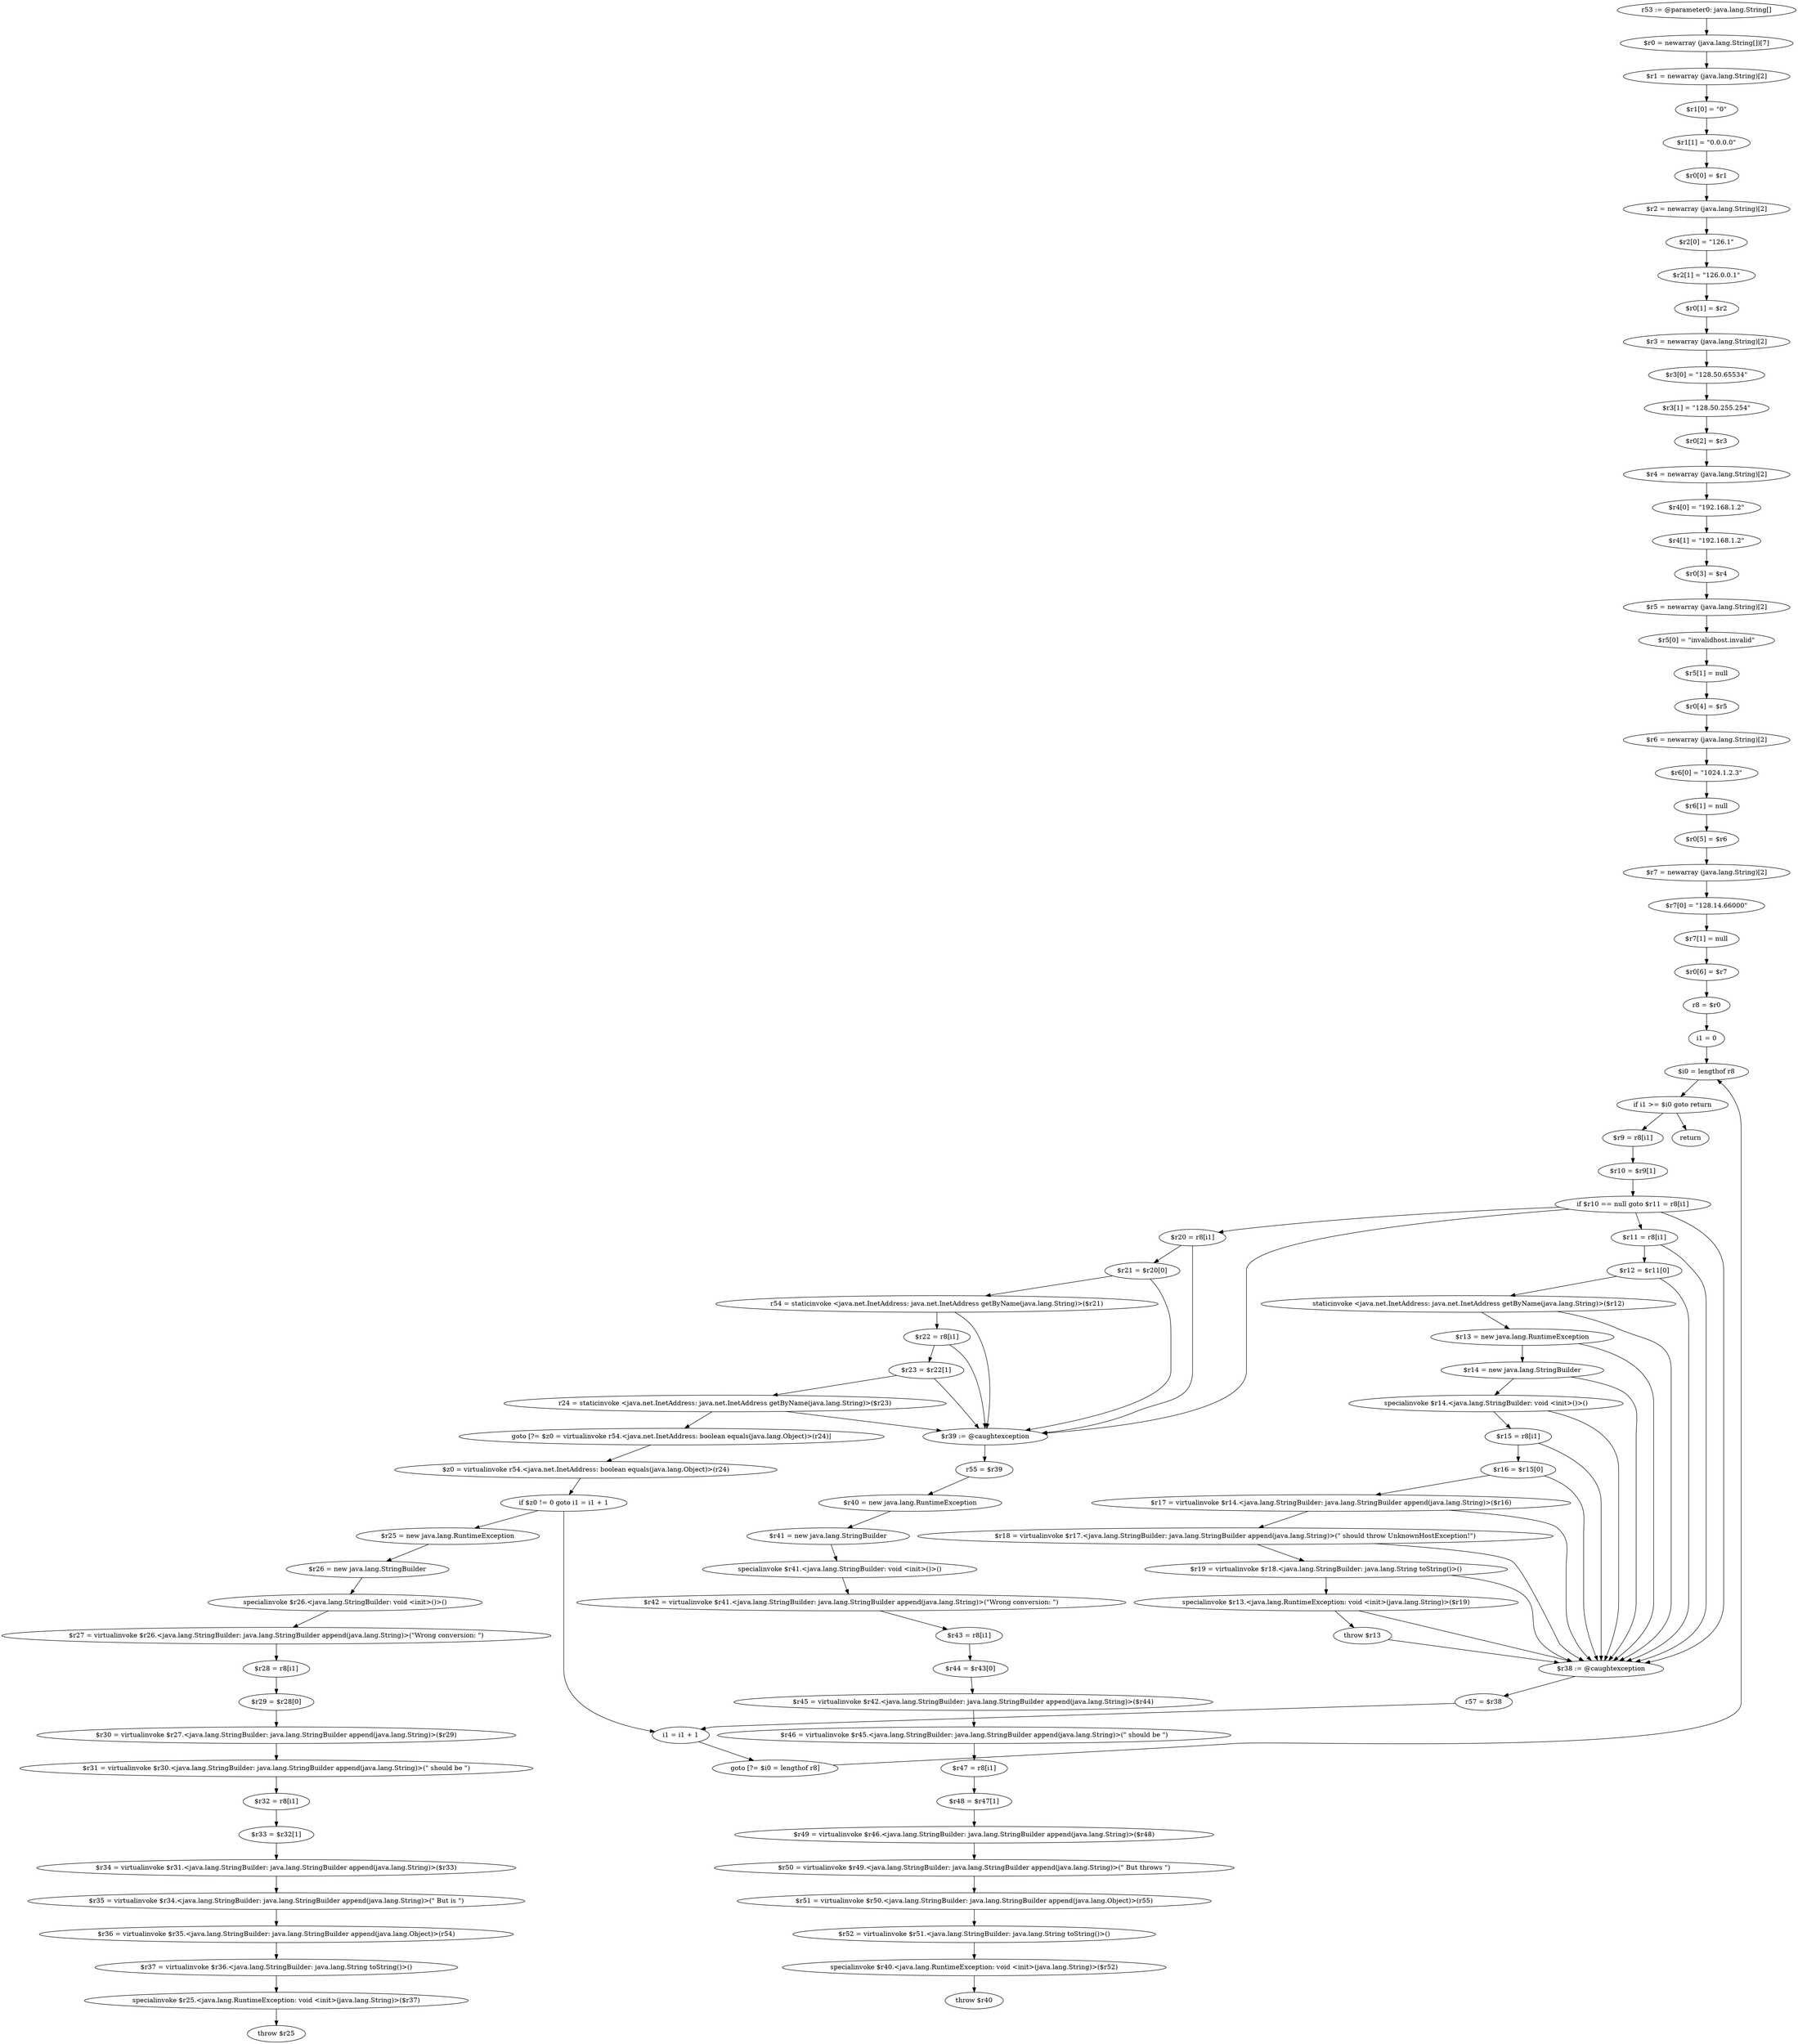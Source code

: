 digraph "unitGraph" {
    "r53 := @parameter0: java.lang.String[]"
    "$r0 = newarray (java.lang.String[])[7]"
    "$r1 = newarray (java.lang.String)[2]"
    "$r1[0] = \"0\""
    "$r1[1] = \"0.0.0.0\""
    "$r0[0] = $r1"
    "$r2 = newarray (java.lang.String)[2]"
    "$r2[0] = \"126.1\""
    "$r2[1] = \"126.0.0.1\""
    "$r0[1] = $r2"
    "$r3 = newarray (java.lang.String)[2]"
    "$r3[0] = \"128.50.65534\""
    "$r3[1] = \"128.50.255.254\""
    "$r0[2] = $r3"
    "$r4 = newarray (java.lang.String)[2]"
    "$r4[0] = \"192.168.1.2\""
    "$r4[1] = \"192.168.1.2\""
    "$r0[3] = $r4"
    "$r5 = newarray (java.lang.String)[2]"
    "$r5[0] = \"invalidhost.invalid\""
    "$r5[1] = null"
    "$r0[4] = $r5"
    "$r6 = newarray (java.lang.String)[2]"
    "$r6[0] = \"1024.1.2.3\""
    "$r6[1] = null"
    "$r0[5] = $r6"
    "$r7 = newarray (java.lang.String)[2]"
    "$r7[0] = \"128.14.66000\""
    "$r7[1] = null"
    "$r0[6] = $r7"
    "r8 = $r0"
    "i1 = 0"
    "$i0 = lengthof r8"
    "if i1 >= $i0 goto return"
    "$r9 = r8[i1]"
    "$r10 = $r9[1]"
    "if $r10 == null goto $r11 = r8[i1]"
    "$r20 = r8[i1]"
    "$r21 = $r20[0]"
    "r54 = staticinvoke <java.net.InetAddress: java.net.InetAddress getByName(java.lang.String)>($r21)"
    "$r22 = r8[i1]"
    "$r23 = $r22[1]"
    "r24 = staticinvoke <java.net.InetAddress: java.net.InetAddress getByName(java.lang.String)>($r23)"
    "goto [?= $z0 = virtualinvoke r54.<java.net.InetAddress: boolean equals(java.lang.Object)>(r24)]"
    "$r39 := @caughtexception"
    "r55 = $r39"
    "$r40 = new java.lang.RuntimeException"
    "$r41 = new java.lang.StringBuilder"
    "specialinvoke $r41.<java.lang.StringBuilder: void <init>()>()"
    "$r42 = virtualinvoke $r41.<java.lang.StringBuilder: java.lang.StringBuilder append(java.lang.String)>(\"Wrong conversion: \")"
    "$r43 = r8[i1]"
    "$r44 = $r43[0]"
    "$r45 = virtualinvoke $r42.<java.lang.StringBuilder: java.lang.StringBuilder append(java.lang.String)>($r44)"
    "$r46 = virtualinvoke $r45.<java.lang.StringBuilder: java.lang.StringBuilder append(java.lang.String)>(\" should be \")"
    "$r47 = r8[i1]"
    "$r48 = $r47[1]"
    "$r49 = virtualinvoke $r46.<java.lang.StringBuilder: java.lang.StringBuilder append(java.lang.String)>($r48)"
    "$r50 = virtualinvoke $r49.<java.lang.StringBuilder: java.lang.StringBuilder append(java.lang.String)>(\" But throws \")"
    "$r51 = virtualinvoke $r50.<java.lang.StringBuilder: java.lang.StringBuilder append(java.lang.Object)>(r55)"
    "$r52 = virtualinvoke $r51.<java.lang.StringBuilder: java.lang.String toString()>()"
    "specialinvoke $r40.<java.lang.RuntimeException: void <init>(java.lang.String)>($r52)"
    "throw $r40"
    "$z0 = virtualinvoke r54.<java.net.InetAddress: boolean equals(java.lang.Object)>(r24)"
    "if $z0 != 0 goto i1 = i1 + 1"
    "$r25 = new java.lang.RuntimeException"
    "$r26 = new java.lang.StringBuilder"
    "specialinvoke $r26.<java.lang.StringBuilder: void <init>()>()"
    "$r27 = virtualinvoke $r26.<java.lang.StringBuilder: java.lang.StringBuilder append(java.lang.String)>(\"Wrong conversion: \")"
    "$r28 = r8[i1]"
    "$r29 = $r28[0]"
    "$r30 = virtualinvoke $r27.<java.lang.StringBuilder: java.lang.StringBuilder append(java.lang.String)>($r29)"
    "$r31 = virtualinvoke $r30.<java.lang.StringBuilder: java.lang.StringBuilder append(java.lang.String)>(\" should be \")"
    "$r32 = r8[i1]"
    "$r33 = $r32[1]"
    "$r34 = virtualinvoke $r31.<java.lang.StringBuilder: java.lang.StringBuilder append(java.lang.String)>($r33)"
    "$r35 = virtualinvoke $r34.<java.lang.StringBuilder: java.lang.StringBuilder append(java.lang.String)>(\" But is \")"
    "$r36 = virtualinvoke $r35.<java.lang.StringBuilder: java.lang.StringBuilder append(java.lang.Object)>(r54)"
    "$r37 = virtualinvoke $r36.<java.lang.StringBuilder: java.lang.String toString()>()"
    "specialinvoke $r25.<java.lang.RuntimeException: void <init>(java.lang.String)>($r37)"
    "throw $r25"
    "$r11 = r8[i1]"
    "$r12 = $r11[0]"
    "staticinvoke <java.net.InetAddress: java.net.InetAddress getByName(java.lang.String)>($r12)"
    "$r13 = new java.lang.RuntimeException"
    "$r14 = new java.lang.StringBuilder"
    "specialinvoke $r14.<java.lang.StringBuilder: void <init>()>()"
    "$r15 = r8[i1]"
    "$r16 = $r15[0]"
    "$r17 = virtualinvoke $r14.<java.lang.StringBuilder: java.lang.StringBuilder append(java.lang.String)>($r16)"
    "$r18 = virtualinvoke $r17.<java.lang.StringBuilder: java.lang.StringBuilder append(java.lang.String)>(\" should throw UnknownHostException!\")"
    "$r19 = virtualinvoke $r18.<java.lang.StringBuilder: java.lang.String toString()>()"
    "specialinvoke $r13.<java.lang.RuntimeException: void <init>(java.lang.String)>($r19)"
    "throw $r13"
    "$r38 := @caughtexception"
    "r57 = $r38"
    "i1 = i1 + 1"
    "goto [?= $i0 = lengthof r8]"
    "return"
    "r53 := @parameter0: java.lang.String[]"->"$r0 = newarray (java.lang.String[])[7]";
    "$r0 = newarray (java.lang.String[])[7]"->"$r1 = newarray (java.lang.String)[2]";
    "$r1 = newarray (java.lang.String)[2]"->"$r1[0] = \"0\"";
    "$r1[0] = \"0\""->"$r1[1] = \"0.0.0.0\"";
    "$r1[1] = \"0.0.0.0\""->"$r0[0] = $r1";
    "$r0[0] = $r1"->"$r2 = newarray (java.lang.String)[2]";
    "$r2 = newarray (java.lang.String)[2]"->"$r2[0] = \"126.1\"";
    "$r2[0] = \"126.1\""->"$r2[1] = \"126.0.0.1\"";
    "$r2[1] = \"126.0.0.1\""->"$r0[1] = $r2";
    "$r0[1] = $r2"->"$r3 = newarray (java.lang.String)[2]";
    "$r3 = newarray (java.lang.String)[2]"->"$r3[0] = \"128.50.65534\"";
    "$r3[0] = \"128.50.65534\""->"$r3[1] = \"128.50.255.254\"";
    "$r3[1] = \"128.50.255.254\""->"$r0[2] = $r3";
    "$r0[2] = $r3"->"$r4 = newarray (java.lang.String)[2]";
    "$r4 = newarray (java.lang.String)[2]"->"$r4[0] = \"192.168.1.2\"";
    "$r4[0] = \"192.168.1.2\""->"$r4[1] = \"192.168.1.2\"";
    "$r4[1] = \"192.168.1.2\""->"$r0[3] = $r4";
    "$r0[3] = $r4"->"$r5 = newarray (java.lang.String)[2]";
    "$r5 = newarray (java.lang.String)[2]"->"$r5[0] = \"invalidhost.invalid\"";
    "$r5[0] = \"invalidhost.invalid\""->"$r5[1] = null";
    "$r5[1] = null"->"$r0[4] = $r5";
    "$r0[4] = $r5"->"$r6 = newarray (java.lang.String)[2]";
    "$r6 = newarray (java.lang.String)[2]"->"$r6[0] = \"1024.1.2.3\"";
    "$r6[0] = \"1024.1.2.3\""->"$r6[1] = null";
    "$r6[1] = null"->"$r0[5] = $r6";
    "$r0[5] = $r6"->"$r7 = newarray (java.lang.String)[2]";
    "$r7 = newarray (java.lang.String)[2]"->"$r7[0] = \"128.14.66000\"";
    "$r7[0] = \"128.14.66000\""->"$r7[1] = null";
    "$r7[1] = null"->"$r0[6] = $r7";
    "$r0[6] = $r7"->"r8 = $r0";
    "r8 = $r0"->"i1 = 0";
    "i1 = 0"->"$i0 = lengthof r8";
    "$i0 = lengthof r8"->"if i1 >= $i0 goto return";
    "if i1 >= $i0 goto return"->"$r9 = r8[i1]";
    "if i1 >= $i0 goto return"->"return";
    "$r9 = r8[i1]"->"$r10 = $r9[1]";
    "$r10 = $r9[1]"->"if $r10 == null goto $r11 = r8[i1]";
    "if $r10 == null goto $r11 = r8[i1]"->"$r20 = r8[i1]";
    "if $r10 == null goto $r11 = r8[i1]"->"$r11 = r8[i1]";
    "if $r10 == null goto $r11 = r8[i1]"->"$r39 := @caughtexception";
    "if $r10 == null goto $r11 = r8[i1]"->"$r38 := @caughtexception";
    "$r20 = r8[i1]"->"$r21 = $r20[0]";
    "$r20 = r8[i1]"->"$r39 := @caughtexception";
    "$r21 = $r20[0]"->"r54 = staticinvoke <java.net.InetAddress: java.net.InetAddress getByName(java.lang.String)>($r21)";
    "$r21 = $r20[0]"->"$r39 := @caughtexception";
    "r54 = staticinvoke <java.net.InetAddress: java.net.InetAddress getByName(java.lang.String)>($r21)"->"$r22 = r8[i1]";
    "r54 = staticinvoke <java.net.InetAddress: java.net.InetAddress getByName(java.lang.String)>($r21)"->"$r39 := @caughtexception";
    "$r22 = r8[i1]"->"$r23 = $r22[1]";
    "$r22 = r8[i1]"->"$r39 := @caughtexception";
    "$r23 = $r22[1]"->"r24 = staticinvoke <java.net.InetAddress: java.net.InetAddress getByName(java.lang.String)>($r23)";
    "$r23 = $r22[1]"->"$r39 := @caughtexception";
    "r24 = staticinvoke <java.net.InetAddress: java.net.InetAddress getByName(java.lang.String)>($r23)"->"goto [?= $z0 = virtualinvoke r54.<java.net.InetAddress: boolean equals(java.lang.Object)>(r24)]";
    "r24 = staticinvoke <java.net.InetAddress: java.net.InetAddress getByName(java.lang.String)>($r23)"->"$r39 := @caughtexception";
    "goto [?= $z0 = virtualinvoke r54.<java.net.InetAddress: boolean equals(java.lang.Object)>(r24)]"->"$z0 = virtualinvoke r54.<java.net.InetAddress: boolean equals(java.lang.Object)>(r24)";
    "$r39 := @caughtexception"->"r55 = $r39";
    "r55 = $r39"->"$r40 = new java.lang.RuntimeException";
    "$r40 = new java.lang.RuntimeException"->"$r41 = new java.lang.StringBuilder";
    "$r41 = new java.lang.StringBuilder"->"specialinvoke $r41.<java.lang.StringBuilder: void <init>()>()";
    "specialinvoke $r41.<java.lang.StringBuilder: void <init>()>()"->"$r42 = virtualinvoke $r41.<java.lang.StringBuilder: java.lang.StringBuilder append(java.lang.String)>(\"Wrong conversion: \")";
    "$r42 = virtualinvoke $r41.<java.lang.StringBuilder: java.lang.StringBuilder append(java.lang.String)>(\"Wrong conversion: \")"->"$r43 = r8[i1]";
    "$r43 = r8[i1]"->"$r44 = $r43[0]";
    "$r44 = $r43[0]"->"$r45 = virtualinvoke $r42.<java.lang.StringBuilder: java.lang.StringBuilder append(java.lang.String)>($r44)";
    "$r45 = virtualinvoke $r42.<java.lang.StringBuilder: java.lang.StringBuilder append(java.lang.String)>($r44)"->"$r46 = virtualinvoke $r45.<java.lang.StringBuilder: java.lang.StringBuilder append(java.lang.String)>(\" should be \")";
    "$r46 = virtualinvoke $r45.<java.lang.StringBuilder: java.lang.StringBuilder append(java.lang.String)>(\" should be \")"->"$r47 = r8[i1]";
    "$r47 = r8[i1]"->"$r48 = $r47[1]";
    "$r48 = $r47[1]"->"$r49 = virtualinvoke $r46.<java.lang.StringBuilder: java.lang.StringBuilder append(java.lang.String)>($r48)";
    "$r49 = virtualinvoke $r46.<java.lang.StringBuilder: java.lang.StringBuilder append(java.lang.String)>($r48)"->"$r50 = virtualinvoke $r49.<java.lang.StringBuilder: java.lang.StringBuilder append(java.lang.String)>(\" But throws \")";
    "$r50 = virtualinvoke $r49.<java.lang.StringBuilder: java.lang.StringBuilder append(java.lang.String)>(\" But throws \")"->"$r51 = virtualinvoke $r50.<java.lang.StringBuilder: java.lang.StringBuilder append(java.lang.Object)>(r55)";
    "$r51 = virtualinvoke $r50.<java.lang.StringBuilder: java.lang.StringBuilder append(java.lang.Object)>(r55)"->"$r52 = virtualinvoke $r51.<java.lang.StringBuilder: java.lang.String toString()>()";
    "$r52 = virtualinvoke $r51.<java.lang.StringBuilder: java.lang.String toString()>()"->"specialinvoke $r40.<java.lang.RuntimeException: void <init>(java.lang.String)>($r52)";
    "specialinvoke $r40.<java.lang.RuntimeException: void <init>(java.lang.String)>($r52)"->"throw $r40";
    "$z0 = virtualinvoke r54.<java.net.InetAddress: boolean equals(java.lang.Object)>(r24)"->"if $z0 != 0 goto i1 = i1 + 1";
    "if $z0 != 0 goto i1 = i1 + 1"->"$r25 = new java.lang.RuntimeException";
    "if $z0 != 0 goto i1 = i1 + 1"->"i1 = i1 + 1";
    "$r25 = new java.lang.RuntimeException"->"$r26 = new java.lang.StringBuilder";
    "$r26 = new java.lang.StringBuilder"->"specialinvoke $r26.<java.lang.StringBuilder: void <init>()>()";
    "specialinvoke $r26.<java.lang.StringBuilder: void <init>()>()"->"$r27 = virtualinvoke $r26.<java.lang.StringBuilder: java.lang.StringBuilder append(java.lang.String)>(\"Wrong conversion: \")";
    "$r27 = virtualinvoke $r26.<java.lang.StringBuilder: java.lang.StringBuilder append(java.lang.String)>(\"Wrong conversion: \")"->"$r28 = r8[i1]";
    "$r28 = r8[i1]"->"$r29 = $r28[0]";
    "$r29 = $r28[0]"->"$r30 = virtualinvoke $r27.<java.lang.StringBuilder: java.lang.StringBuilder append(java.lang.String)>($r29)";
    "$r30 = virtualinvoke $r27.<java.lang.StringBuilder: java.lang.StringBuilder append(java.lang.String)>($r29)"->"$r31 = virtualinvoke $r30.<java.lang.StringBuilder: java.lang.StringBuilder append(java.lang.String)>(\" should be \")";
    "$r31 = virtualinvoke $r30.<java.lang.StringBuilder: java.lang.StringBuilder append(java.lang.String)>(\" should be \")"->"$r32 = r8[i1]";
    "$r32 = r8[i1]"->"$r33 = $r32[1]";
    "$r33 = $r32[1]"->"$r34 = virtualinvoke $r31.<java.lang.StringBuilder: java.lang.StringBuilder append(java.lang.String)>($r33)";
    "$r34 = virtualinvoke $r31.<java.lang.StringBuilder: java.lang.StringBuilder append(java.lang.String)>($r33)"->"$r35 = virtualinvoke $r34.<java.lang.StringBuilder: java.lang.StringBuilder append(java.lang.String)>(\" But is \")";
    "$r35 = virtualinvoke $r34.<java.lang.StringBuilder: java.lang.StringBuilder append(java.lang.String)>(\" But is \")"->"$r36 = virtualinvoke $r35.<java.lang.StringBuilder: java.lang.StringBuilder append(java.lang.Object)>(r54)";
    "$r36 = virtualinvoke $r35.<java.lang.StringBuilder: java.lang.StringBuilder append(java.lang.Object)>(r54)"->"$r37 = virtualinvoke $r36.<java.lang.StringBuilder: java.lang.String toString()>()";
    "$r37 = virtualinvoke $r36.<java.lang.StringBuilder: java.lang.String toString()>()"->"specialinvoke $r25.<java.lang.RuntimeException: void <init>(java.lang.String)>($r37)";
    "specialinvoke $r25.<java.lang.RuntimeException: void <init>(java.lang.String)>($r37)"->"throw $r25";
    "$r11 = r8[i1]"->"$r12 = $r11[0]";
    "$r11 = r8[i1]"->"$r38 := @caughtexception";
    "$r12 = $r11[0]"->"staticinvoke <java.net.InetAddress: java.net.InetAddress getByName(java.lang.String)>($r12)";
    "$r12 = $r11[0]"->"$r38 := @caughtexception";
    "staticinvoke <java.net.InetAddress: java.net.InetAddress getByName(java.lang.String)>($r12)"->"$r13 = new java.lang.RuntimeException";
    "staticinvoke <java.net.InetAddress: java.net.InetAddress getByName(java.lang.String)>($r12)"->"$r38 := @caughtexception";
    "$r13 = new java.lang.RuntimeException"->"$r14 = new java.lang.StringBuilder";
    "$r13 = new java.lang.RuntimeException"->"$r38 := @caughtexception";
    "$r14 = new java.lang.StringBuilder"->"specialinvoke $r14.<java.lang.StringBuilder: void <init>()>()";
    "$r14 = new java.lang.StringBuilder"->"$r38 := @caughtexception";
    "specialinvoke $r14.<java.lang.StringBuilder: void <init>()>()"->"$r15 = r8[i1]";
    "specialinvoke $r14.<java.lang.StringBuilder: void <init>()>()"->"$r38 := @caughtexception";
    "$r15 = r8[i1]"->"$r16 = $r15[0]";
    "$r15 = r8[i1]"->"$r38 := @caughtexception";
    "$r16 = $r15[0]"->"$r17 = virtualinvoke $r14.<java.lang.StringBuilder: java.lang.StringBuilder append(java.lang.String)>($r16)";
    "$r16 = $r15[0]"->"$r38 := @caughtexception";
    "$r17 = virtualinvoke $r14.<java.lang.StringBuilder: java.lang.StringBuilder append(java.lang.String)>($r16)"->"$r18 = virtualinvoke $r17.<java.lang.StringBuilder: java.lang.StringBuilder append(java.lang.String)>(\" should throw UnknownHostException!\")";
    "$r17 = virtualinvoke $r14.<java.lang.StringBuilder: java.lang.StringBuilder append(java.lang.String)>($r16)"->"$r38 := @caughtexception";
    "$r18 = virtualinvoke $r17.<java.lang.StringBuilder: java.lang.StringBuilder append(java.lang.String)>(\" should throw UnknownHostException!\")"->"$r19 = virtualinvoke $r18.<java.lang.StringBuilder: java.lang.String toString()>()";
    "$r18 = virtualinvoke $r17.<java.lang.StringBuilder: java.lang.StringBuilder append(java.lang.String)>(\" should throw UnknownHostException!\")"->"$r38 := @caughtexception";
    "$r19 = virtualinvoke $r18.<java.lang.StringBuilder: java.lang.String toString()>()"->"specialinvoke $r13.<java.lang.RuntimeException: void <init>(java.lang.String)>($r19)";
    "$r19 = virtualinvoke $r18.<java.lang.StringBuilder: java.lang.String toString()>()"->"$r38 := @caughtexception";
    "specialinvoke $r13.<java.lang.RuntimeException: void <init>(java.lang.String)>($r19)"->"throw $r13";
    "specialinvoke $r13.<java.lang.RuntimeException: void <init>(java.lang.String)>($r19)"->"$r38 := @caughtexception";
    "throw $r13"->"$r38 := @caughtexception";
    "$r38 := @caughtexception"->"r57 = $r38";
    "r57 = $r38"->"i1 = i1 + 1";
    "i1 = i1 + 1"->"goto [?= $i0 = lengthof r8]";
    "goto [?= $i0 = lengthof r8]"->"$i0 = lengthof r8";
}
